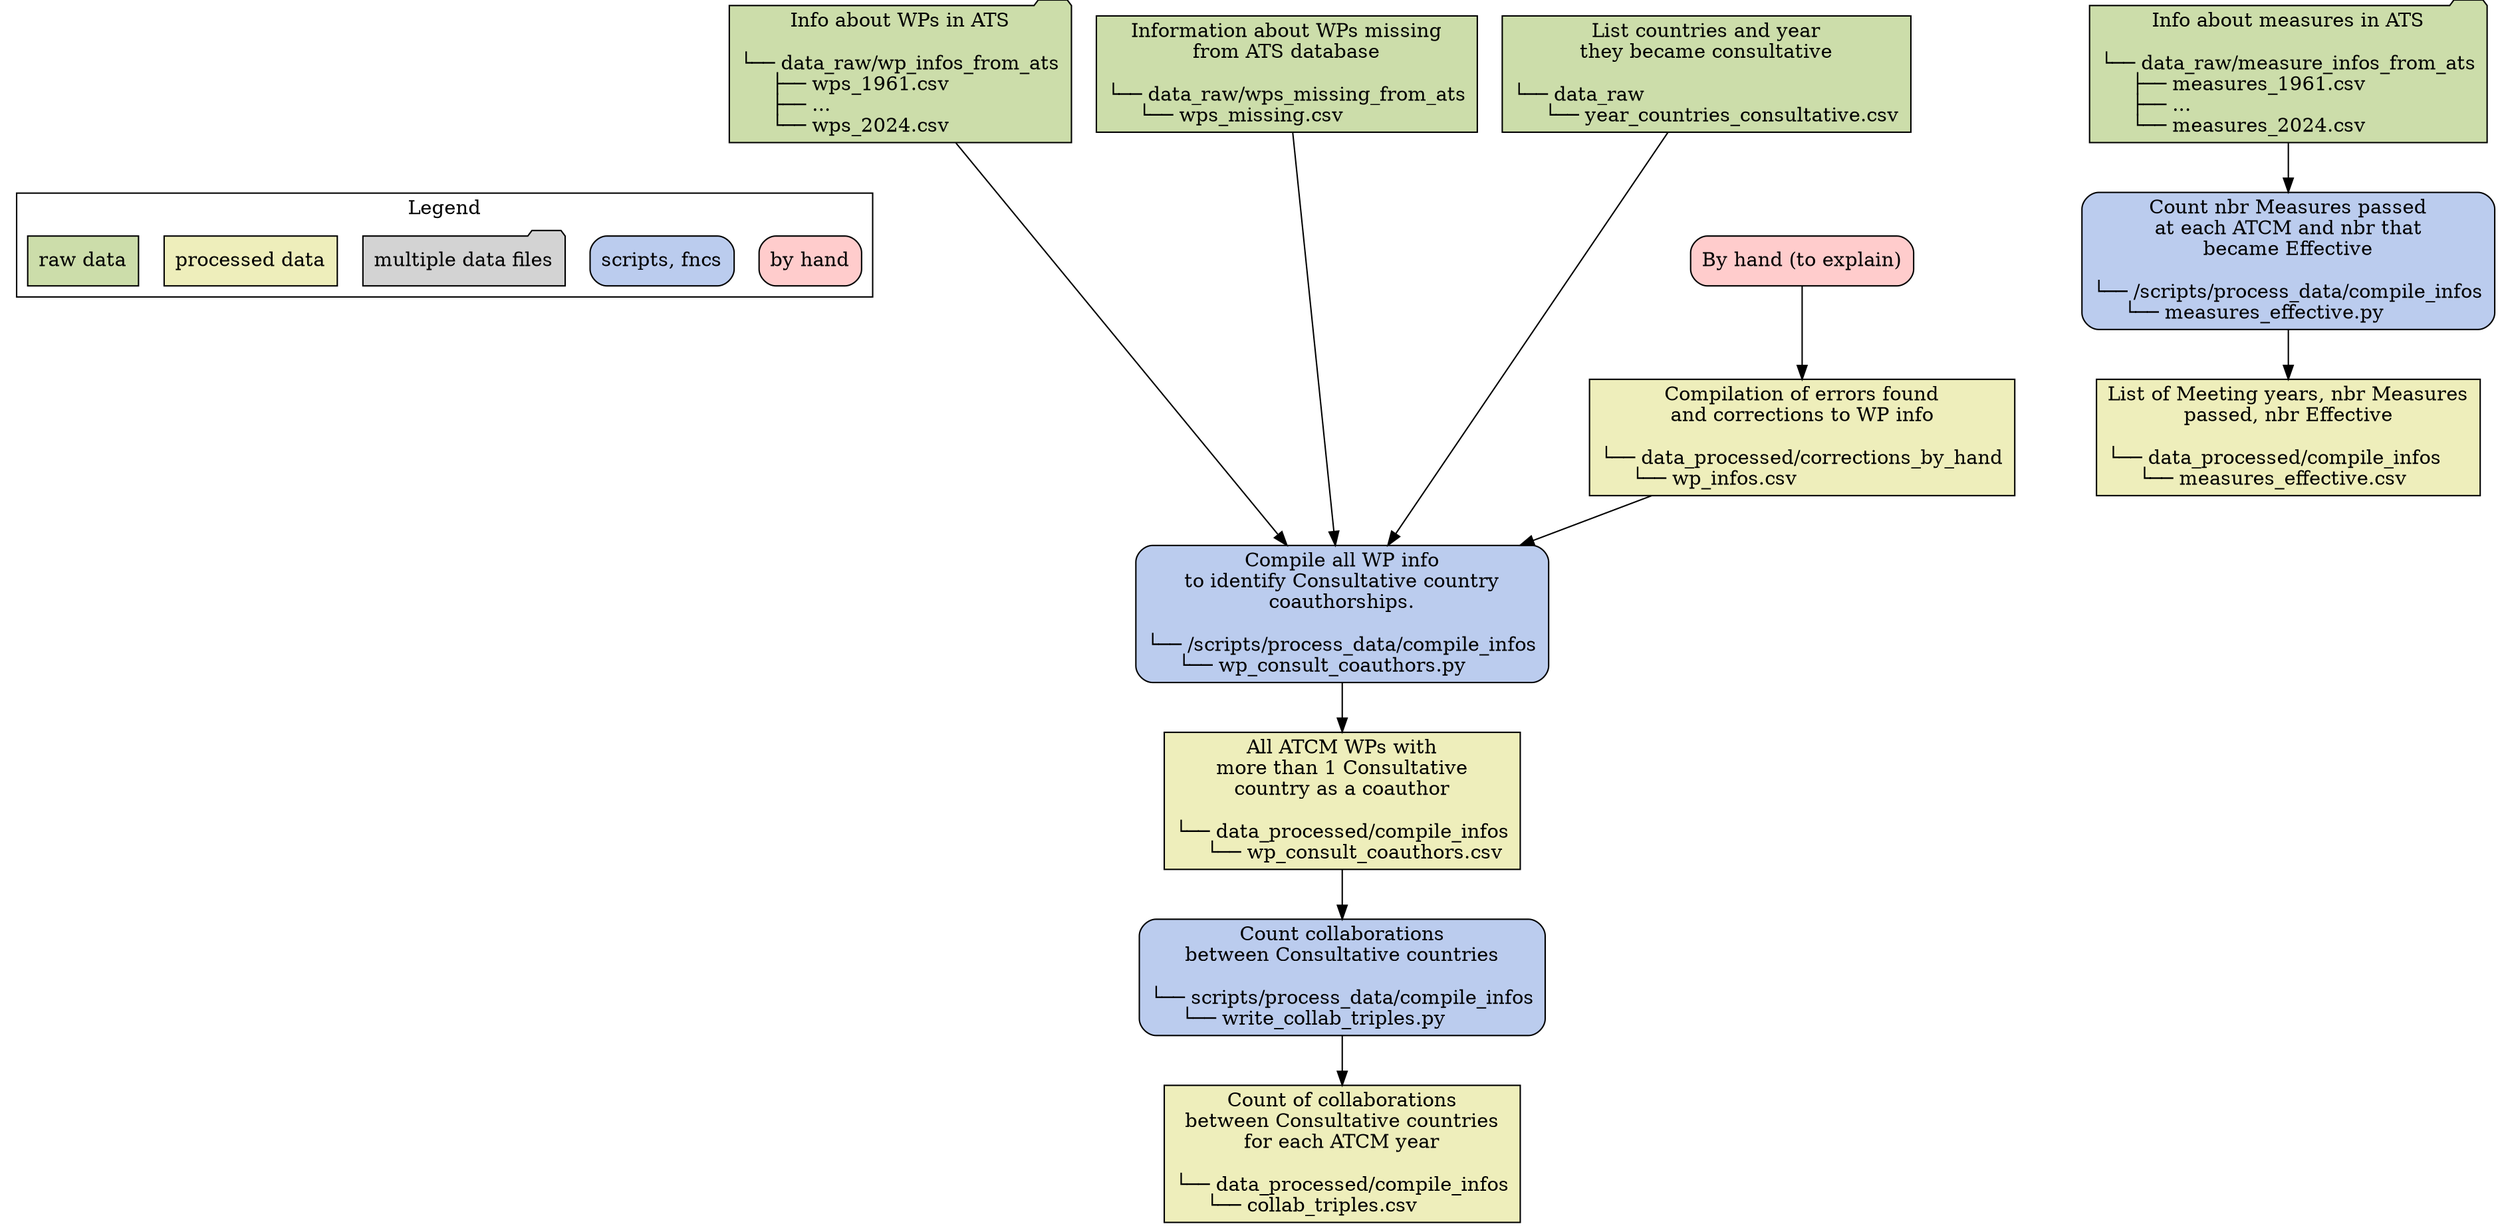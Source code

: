 digraph {
	graph [rankdir=TD];
	node [label="\N", shape=rectangle, color="black"];

    // legend - separate out at end
    subgraph cluster_legend {
        label="Legend";
        leg3 [label="by hand", fillcolor="#ffcccc", style="rounded, filled"];
        // leg5 [label="scripts, fncs w. LLM", fillcolor="#cceeff", style="rounded, filled"];
        leg2 [label="scripts, fncs", fillcolor="#bbccee", style="rounded, filled"];
        leg4 [label="multiple data files", fillcolor="lightgray", style="filled", shape=folder];
        leg1 [label="processed data", fillcolor="#eeeebb", style="filled"];
        leg0 [label="raw data", fillcolor="#ccddaa", style="filled"];
        {rank="same" leg1 leg0 leg4 leg2 leg3};
    }

    // nodes
    { // raw data
        rank="source"
        node [fillcolor="#ccddaa", style="filled"];
        wp_infos_ats [label="Info about WPs in ATS\n\l└── data_raw/wp_infos_from_ats\l     ├── wps_1961.csv\l     ├── ...\l     └── wps_2024.csv\l",shape="folder"];
        wps_missing_csv [label="Information about WPs missing\nfrom ATS database\n\l└── data_raw/wps_missing_from_ats\l     └── wps_missing.csv\l"];
        measure_infos_ats [label="Info about measures in ATS\n\l└── data_raw/measure_infos_from_ats\l     ├── measures_1961.csv\l     ├── ...\l     └── measures_2024.csv\l",shape="folder"];
        year_countries_consultative [label="List countries and year\nthey became consultative\n\l└── data_raw\l     └── year_countries_consultative.csv\l"];
        // measure_texts_ats [label="Full text of measures as\n found on ATS website\n\l├── measure_texts_from_ats\l│    ├── 1961\l│    │    ├── Recommendation_I.txt\l│    │    ├── Recommendation_II.txt\l│    │    ├── ...\l│    ├── ...\l│    ├── 2024\l",shape="folder"];
        // list_of_docs_pdf [label="Documents that provide\na list of documents\nsubmitted to each ATCM\n\l├── list_of_docs\l│    ├── list_of_docs_1961.pdf\l│    ├── ...\l│    ├── list_of_docs_2001.pdf\l",shape="folder"];
        // list_of_docs_csv [label="Info about each list of documents\nfound including nbr WPs listed.\n\n├── list_of_docs\l│    ├── list_of_docs.csv\l"];
        // wps_missing_template [label="A template listing year, meeting,\nID number of missing WPs.\n\nwps_missing_from_ats/\nwps_missing_template.csv"];
        // wp_pdfs [label="Working Paper PDFs\n\n└── wp_pdfs\l     ├── 1968\l     ├── 1989\l     ├── 1995\l     └── 1998\l",shape="folder"];
        // fr_pdfs [label="Final Report PDFs\n\n└── fr_pdfs\l     ├── ATCM1_fr001_e.pdf\l     ├── ...\l     └── ATCM45_fr001_e.pdf\l",shape="folder"];
        // ATCMs [label="List ATCMs incl. year, name\n\nATCMs.csv"];
    }
    { // scripts and functions
        node [style="rounded, filled"];
        { // No LLM
            node [fillcolor="#bbccee"];
            compile_wp_consult_coauthors [label="Compile all WP info\nto identify Consultative country\ncoauthorships.\n\l└── /scripts/process_data/compile_infos\l     └── wp_consult_coauthors.py\l"];
            compile_measures_effective [label="Count nbr Measures passed\nat each ATCM and nbr that\nbecame Effective\n\l└── /scripts/process_data/compile_infos\l     └── measures_effective.py\l"];
            write_collab_triples [label="Count collaborations\nbetween Consultative countries\n\l└── scripts/process_data/compile_infos\l     └── write_collab_triples.py\l"];
        }
        { // LLM
            node [fillcolor="#cceeff"];
        }
    }
    { // processed-data nodes
        node [fillcolor="#eeeebb", style="filled"];
        wp_consult_coauthors [label="All ATCM WPs with\nmore than 1 Consultative\ncountry as a coauthor\n\l└── data_processed/compile_infos\l     └── wp_consult_coauthors.csv\l"];
        corrns_wps [label="Compilation of errors found\nand corrections to WP info\n\l└── data_processed/corrections_by_hand\l     └── wp_infos.csv\l"];
        measures_effective [label="List of Meeting years, nbr Measures\npassed, nbr Effective\n\l└── data_processed/compile_infos\l     └── measures_effective.csv\l"];
        collab_triples [label="Count of collaborations\nbetween Consultative countries\nfor each ATCM year\n\l└── data_processed/compile_infos\l     └── collab_triples.csv\l"];
    }
    { // by hand
        node [fillcolor="#ffcccc", style="rounded, filled"];
        make_corrns_wps [label="By hand (to explain)"];
    }
    { // Result
        node [shape="plaintext"];
        // dot_graph [label="Graph of connections between\n WPs, Recs, past and future meetings", fontsize="16"];
    }

    // connections
    make_corrns_wps -> corrns_wps;
    {wp_infos_ats wps_missing_csv corrns_wps year_countries_consultative} -> compile_wp_consult_coauthors -> wp_consult_coauthors;
    measure_infos_ats -> compile_measures_effective -> measures_effective;
    wp_consult_coauthors -> write_collab_triples -> collab_triples;
}
